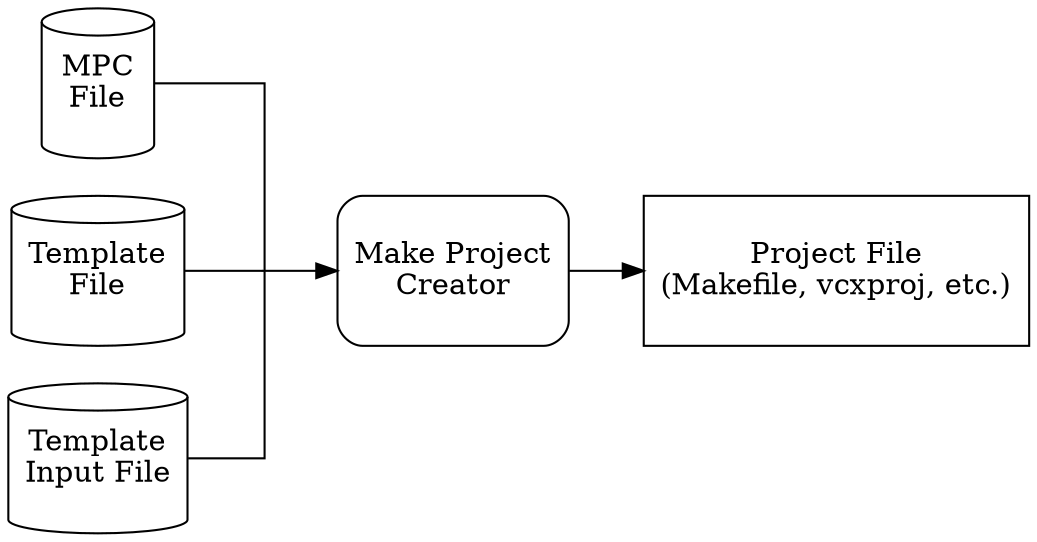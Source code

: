 // dot mpc.dot -Tpng -o mpc.png
digraph project {
  rankdir=LR;
  splines="ortho";

  mpcfile [shape="cylinder" height="1" label="MPC\nFile"];
  tfile [shape="cylinder" height="1" label="Template\nFile"];
  tifile [shape="cylinder" height="1" label="Template\nInput File"];

  p [shape="point" width="0"];

  mpc [shape="box" height="1" style="rounded" label="Make Project\nCreator"];
  out [shape="box" height="1" label="Project File\n(Makefile, vcxproj, etc.)"];

  // Send all three into the point with no arrowhead
  {mpcfile, tfile, tifile} -> p [dir="none"];

  // Go from the point to the rest
  p -> mpc -> out;
}
